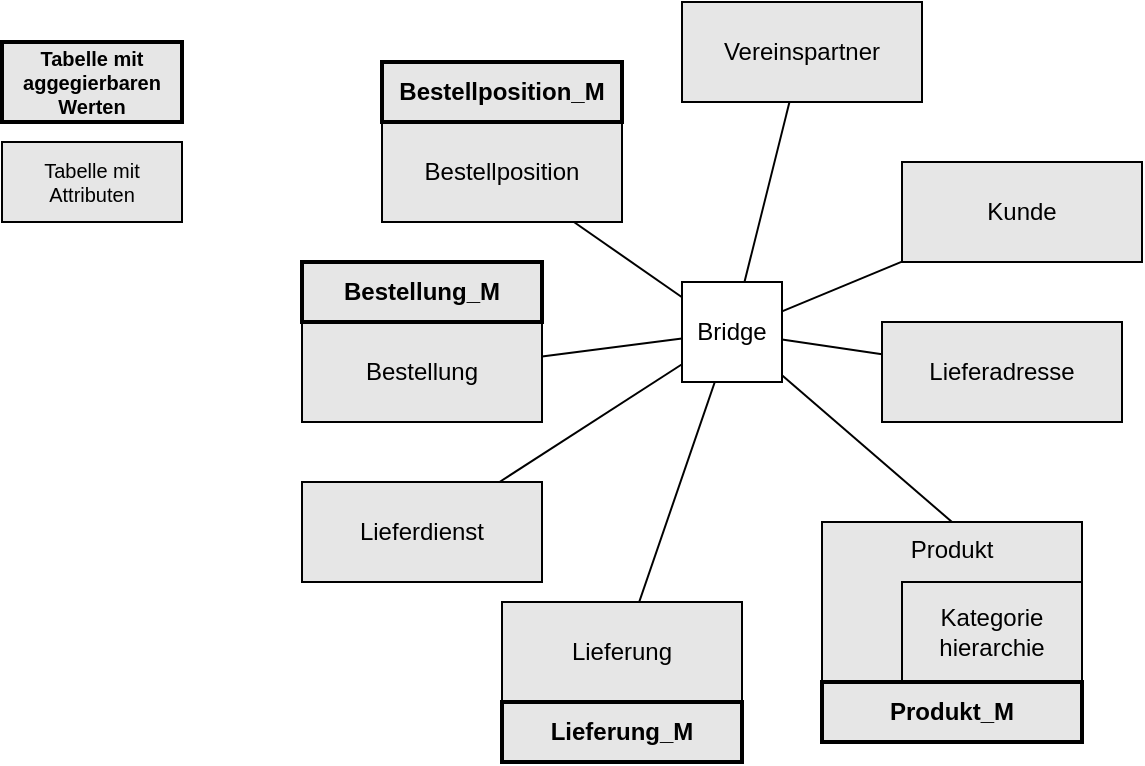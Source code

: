 <mxfile version="24.7.17">
  <diagram name="Seite-1" id="UNef3Qii1UT9GNie3vts">
    <mxGraphModel dx="1098" dy="868" grid="1" gridSize="10" guides="1" tooltips="1" connect="1" arrows="1" fold="1" page="1" pageScale="1" pageWidth="1169" pageHeight="827" math="0" shadow="0">
      <root>
        <mxCell id="0" />
        <mxCell id="1" parent="0" />
        <mxCell id="aQFpdgkCh0J0lMaWyOth-14" style="edgeStyle=none;shape=connector;rounded=0;orthogonalLoop=1;jettySize=auto;html=1;strokeColor=default;align=center;verticalAlign=middle;fontFamily=Helvetica;fontSize=11;fontColor=default;labelBackgroundColor=default;endArrow=none;endFill=0;" parent="1" source="aQFpdgkCh0J0lMaWyOth-1" target="aQFpdgkCh0J0lMaWyOth-9" edge="1">
          <mxGeometry relative="1" as="geometry" />
        </mxCell>
        <mxCell id="aQFpdgkCh0J0lMaWyOth-15" style="edgeStyle=none;shape=connector;rounded=0;orthogonalLoop=1;jettySize=auto;html=1;strokeColor=default;align=center;verticalAlign=middle;fontFamily=Helvetica;fontSize=11;fontColor=default;labelBackgroundColor=default;endArrow=none;endFill=0;" parent="1" source="aQFpdgkCh0J0lMaWyOth-1" target="aQFpdgkCh0J0lMaWyOth-6" edge="1">
          <mxGeometry relative="1" as="geometry" />
        </mxCell>
        <mxCell id="aQFpdgkCh0J0lMaWyOth-16" style="edgeStyle=none;shape=connector;rounded=0;orthogonalLoop=1;jettySize=auto;html=1;strokeColor=default;align=center;verticalAlign=middle;fontFamily=Helvetica;fontSize=11;fontColor=default;labelBackgroundColor=default;endArrow=none;endFill=0;" parent="1" source="aQFpdgkCh0J0lMaWyOth-1" target="aQFpdgkCh0J0lMaWyOth-5" edge="1">
          <mxGeometry relative="1" as="geometry" />
        </mxCell>
        <mxCell id="aQFpdgkCh0J0lMaWyOth-17" style="edgeStyle=none;shape=connector;rounded=0;orthogonalLoop=1;jettySize=auto;html=1;strokeColor=default;align=center;verticalAlign=middle;fontFamily=Helvetica;fontSize=11;fontColor=default;labelBackgroundColor=default;endArrow=none;endFill=0;entryX=0.5;entryY=0;entryDx=0;entryDy=0;" parent="1" source="aQFpdgkCh0J0lMaWyOth-1" target="aQFpdgkCh0J0lMaWyOth-7" edge="1">
          <mxGeometry relative="1" as="geometry" />
        </mxCell>
        <mxCell id="aQFpdgkCh0J0lMaWyOth-1" value="Bridge" style="rounded=0;whiteSpace=wrap;html=1;" parent="1" vertex="1">
          <mxGeometry x="460" y="280" width="50" height="50" as="geometry" />
        </mxCell>
        <mxCell id="aQFpdgkCh0J0lMaWyOth-11" style="rounded=0;orthogonalLoop=1;jettySize=auto;html=1;endArrow=none;endFill=0;" parent="1" source="gmr3ghaiPxVmLR6RViPm-5" target="aQFpdgkCh0J0lMaWyOth-1" edge="1">
          <mxGeometry relative="1" as="geometry" />
        </mxCell>
        <mxCell id="aQFpdgkCh0J0lMaWyOth-12" style="edgeStyle=none;shape=connector;rounded=0;orthogonalLoop=1;jettySize=auto;html=1;strokeColor=default;align=center;verticalAlign=middle;fontFamily=Helvetica;fontSize=11;fontColor=default;labelBackgroundColor=default;endArrow=none;endFill=0;" parent="1" source="aQFpdgkCh0J0lMaWyOth-3" target="aQFpdgkCh0J0lMaWyOth-1" edge="1">
          <mxGeometry relative="1" as="geometry" />
        </mxCell>
        <mxCell id="aQFpdgkCh0J0lMaWyOth-3" value="Bestellung" style="rounded=0;whiteSpace=wrap;html=1;strokeColor=default;align=center;verticalAlign=middle;fontFamily=Helvetica;fontSize=12;fontColor=default;fillColor=#E6E6E6;" parent="1" vertex="1">
          <mxGeometry x="270" y="300" width="120" height="50" as="geometry" />
        </mxCell>
        <mxCell id="aQFpdgkCh0J0lMaWyOth-13" style="edgeStyle=none;shape=connector;rounded=0;orthogonalLoop=1;jettySize=auto;html=1;strokeColor=default;align=center;verticalAlign=middle;fontFamily=Helvetica;fontSize=11;fontColor=default;labelBackgroundColor=default;endArrow=none;endFill=0;" parent="1" source="aQFpdgkCh0J0lMaWyOth-4" target="aQFpdgkCh0J0lMaWyOth-1" edge="1">
          <mxGeometry relative="1" as="geometry" />
        </mxCell>
        <mxCell id="aQFpdgkCh0J0lMaWyOth-4" value="Lieferdienst" style="rounded=0;whiteSpace=wrap;html=1;strokeColor=default;align=center;verticalAlign=middle;fontFamily=Helvetica;fontSize=12;fontColor=default;fillColor=#E6E6E6;" parent="1" vertex="1">
          <mxGeometry x="270" y="380" width="120" height="50" as="geometry" />
        </mxCell>
        <mxCell id="aQFpdgkCh0J0lMaWyOth-5" value="Lieferadresse" style="rounded=0;whiteSpace=wrap;html=1;strokeColor=default;align=center;verticalAlign=middle;fontFamily=Helvetica;fontSize=12;fontColor=default;fillColor=#E6E6E6;" parent="1" vertex="1">
          <mxGeometry x="560" y="300" width="120" height="50" as="geometry" />
        </mxCell>
        <mxCell id="aQFpdgkCh0J0lMaWyOth-6" value="Kunde" style="rounded=0;whiteSpace=wrap;html=1;strokeColor=default;align=center;verticalAlign=middle;fontFamily=Helvetica;fontSize=12;fontColor=default;fillColor=#E6E6E6;" parent="1" vertex="1">
          <mxGeometry x="570" y="220" width="120" height="50" as="geometry" />
        </mxCell>
        <mxCell id="aQFpdgkCh0J0lMaWyOth-7" value="Produkt" style="rounded=0;whiteSpace=wrap;html=1;verticalAlign=top;strokeColor=default;align=center;fontFamily=Helvetica;fontSize=12;fontColor=default;fillColor=#E6E6E6;" parent="1" vertex="1">
          <mxGeometry x="530" y="400" width="130" height="80" as="geometry" />
        </mxCell>
        <mxCell id="aQFpdgkCh0J0lMaWyOth-9" value="Vereinspartner" style="rounded=0;whiteSpace=wrap;html=1;strokeColor=default;align=center;verticalAlign=middle;fontFamily=Helvetica;fontSize=12;fontColor=default;fillColor=#E6E6E6;" parent="1" vertex="1">
          <mxGeometry x="460" y="140" width="120" height="50" as="geometry" />
        </mxCell>
        <mxCell id="aQFpdgkCh0J0lMaWyOth-10" value="Kategorie&lt;div&gt;hierarchie&lt;/div&gt;" style="rounded=0;whiteSpace=wrap;html=1;strokeColor=default;align=center;verticalAlign=middle;fontFamily=Helvetica;fontSize=12;fontColor=default;fillColor=#E6E6E6;" parent="1" vertex="1">
          <mxGeometry x="570" y="430" width="90" height="50" as="geometry" />
        </mxCell>
        <mxCell id="gmr3ghaiPxVmLR6RViPm-1" value="Tabelle mit&lt;div style=&quot;font-size: 10px;&quot;&gt;aggegierbaren&lt;/div&gt;&lt;div style=&quot;font-size: 10px;&quot;&gt;Werten&lt;/div&gt;" style="rounded=0;whiteSpace=wrap;html=1;strokeColor=default;glass=0;shadow=0;strokeWidth=2;fontStyle=1;fillColor=#E6E6E6;fontSize=10;" vertex="1" parent="1">
          <mxGeometry x="120" y="160" width="90" height="40" as="geometry" />
        </mxCell>
        <mxCell id="gmr3ghaiPxVmLR6RViPm-2" value="Tabelle mit Attributen" style="rounded=0;whiteSpace=wrap;html=1;fillColor=#E6E6E6;fontSize=10;" vertex="1" parent="1">
          <mxGeometry x="120" y="210" width="90" height="40" as="geometry" />
        </mxCell>
        <mxCell id="gmr3ghaiPxVmLR6RViPm-5" value="&lt;div&gt;&lt;span style=&quot;background-color: initial;&quot;&gt;Bestellposition&lt;/span&gt;&lt;br&gt;&lt;/div&gt;" style="rounded=0;whiteSpace=wrap;html=1;strokeColor=default;align=center;verticalAlign=middle;fontFamily=Helvetica;fontSize=12;fontColor=default;fillColor=#E6E6E6;" vertex="1" parent="1">
          <mxGeometry x="310" y="200" width="120" height="50" as="geometry" />
        </mxCell>
        <mxCell id="aQFpdgkCh0J0lMaWyOth-2" value="&lt;div&gt;&lt;span style=&quot;background-color: initial;&quot;&gt;Bestellposition_M&lt;/span&gt;&lt;br&gt;&lt;/div&gt;" style="rounded=0;whiteSpace=wrap;html=1;shadow=0;glass=0;strokeColor=default;strokeWidth=2;align=center;verticalAlign=middle;fontFamily=Helvetica;fontSize=12;fontColor=default;fontStyle=1;fillColor=#E6E6E6;" parent="1" vertex="1">
          <mxGeometry x="310" y="170" width="120" height="30" as="geometry" />
        </mxCell>
        <mxCell id="gmr3ghaiPxVmLR6RViPm-6" value="Bestellung_M" style="rounded=0;whiteSpace=wrap;html=1;shadow=0;glass=0;strokeColor=default;strokeWidth=2;align=center;verticalAlign=middle;fontFamily=Helvetica;fontSize=12;fontColor=default;fontStyle=1;fillColor=#E6E6E6;" vertex="1" parent="1">
          <mxGeometry x="270" y="270" width="120" height="30" as="geometry" />
        </mxCell>
        <mxCell id="gmr3ghaiPxVmLR6RViPm-7" value="Produkt_M" style="rounded=0;whiteSpace=wrap;html=1;verticalAlign=middle;strokeColor=default;align=center;fontFamily=Helvetica;fontSize=12;fontColor=default;fillColor=#E6E6E6;shadow=0;glass=0;strokeWidth=2;fontStyle=1;" vertex="1" parent="1">
          <mxGeometry x="530" y="480" width="130" height="30" as="geometry" />
        </mxCell>
        <mxCell id="gmr3ghaiPxVmLR6RViPm-10" style="edgeStyle=none;shape=connector;rounded=0;orthogonalLoop=1;jettySize=auto;html=1;strokeColor=default;align=center;verticalAlign=middle;fontFamily=Helvetica;fontSize=11;fontColor=default;labelBackgroundColor=default;endArrow=none;endFill=0;" edge="1" parent="1" source="gmr3ghaiPxVmLR6RViPm-9" target="aQFpdgkCh0J0lMaWyOth-1">
          <mxGeometry relative="1" as="geometry" />
        </mxCell>
        <mxCell id="gmr3ghaiPxVmLR6RViPm-9" value="Lieferung" style="rounded=0;whiteSpace=wrap;html=1;strokeColor=default;align=center;verticalAlign=middle;fontFamily=Helvetica;fontSize=12;fontColor=default;fillColor=#E6E6E6;" vertex="1" parent="1">
          <mxGeometry x="370" y="440" width="120" height="50" as="geometry" />
        </mxCell>
        <mxCell id="gmr3ghaiPxVmLR6RViPm-8" value="Lieferung_M" style="rounded=0;whiteSpace=wrap;html=1;strokeColor=default;align=center;verticalAlign=middle;fontFamily=Helvetica;fontSize=12;fontColor=default;fillColor=#E6E6E6;shadow=0;glass=0;strokeWidth=2;fontStyle=1;" vertex="1" parent="1">
          <mxGeometry x="370" y="490" width="120" height="30" as="geometry" />
        </mxCell>
      </root>
    </mxGraphModel>
  </diagram>
</mxfile>
